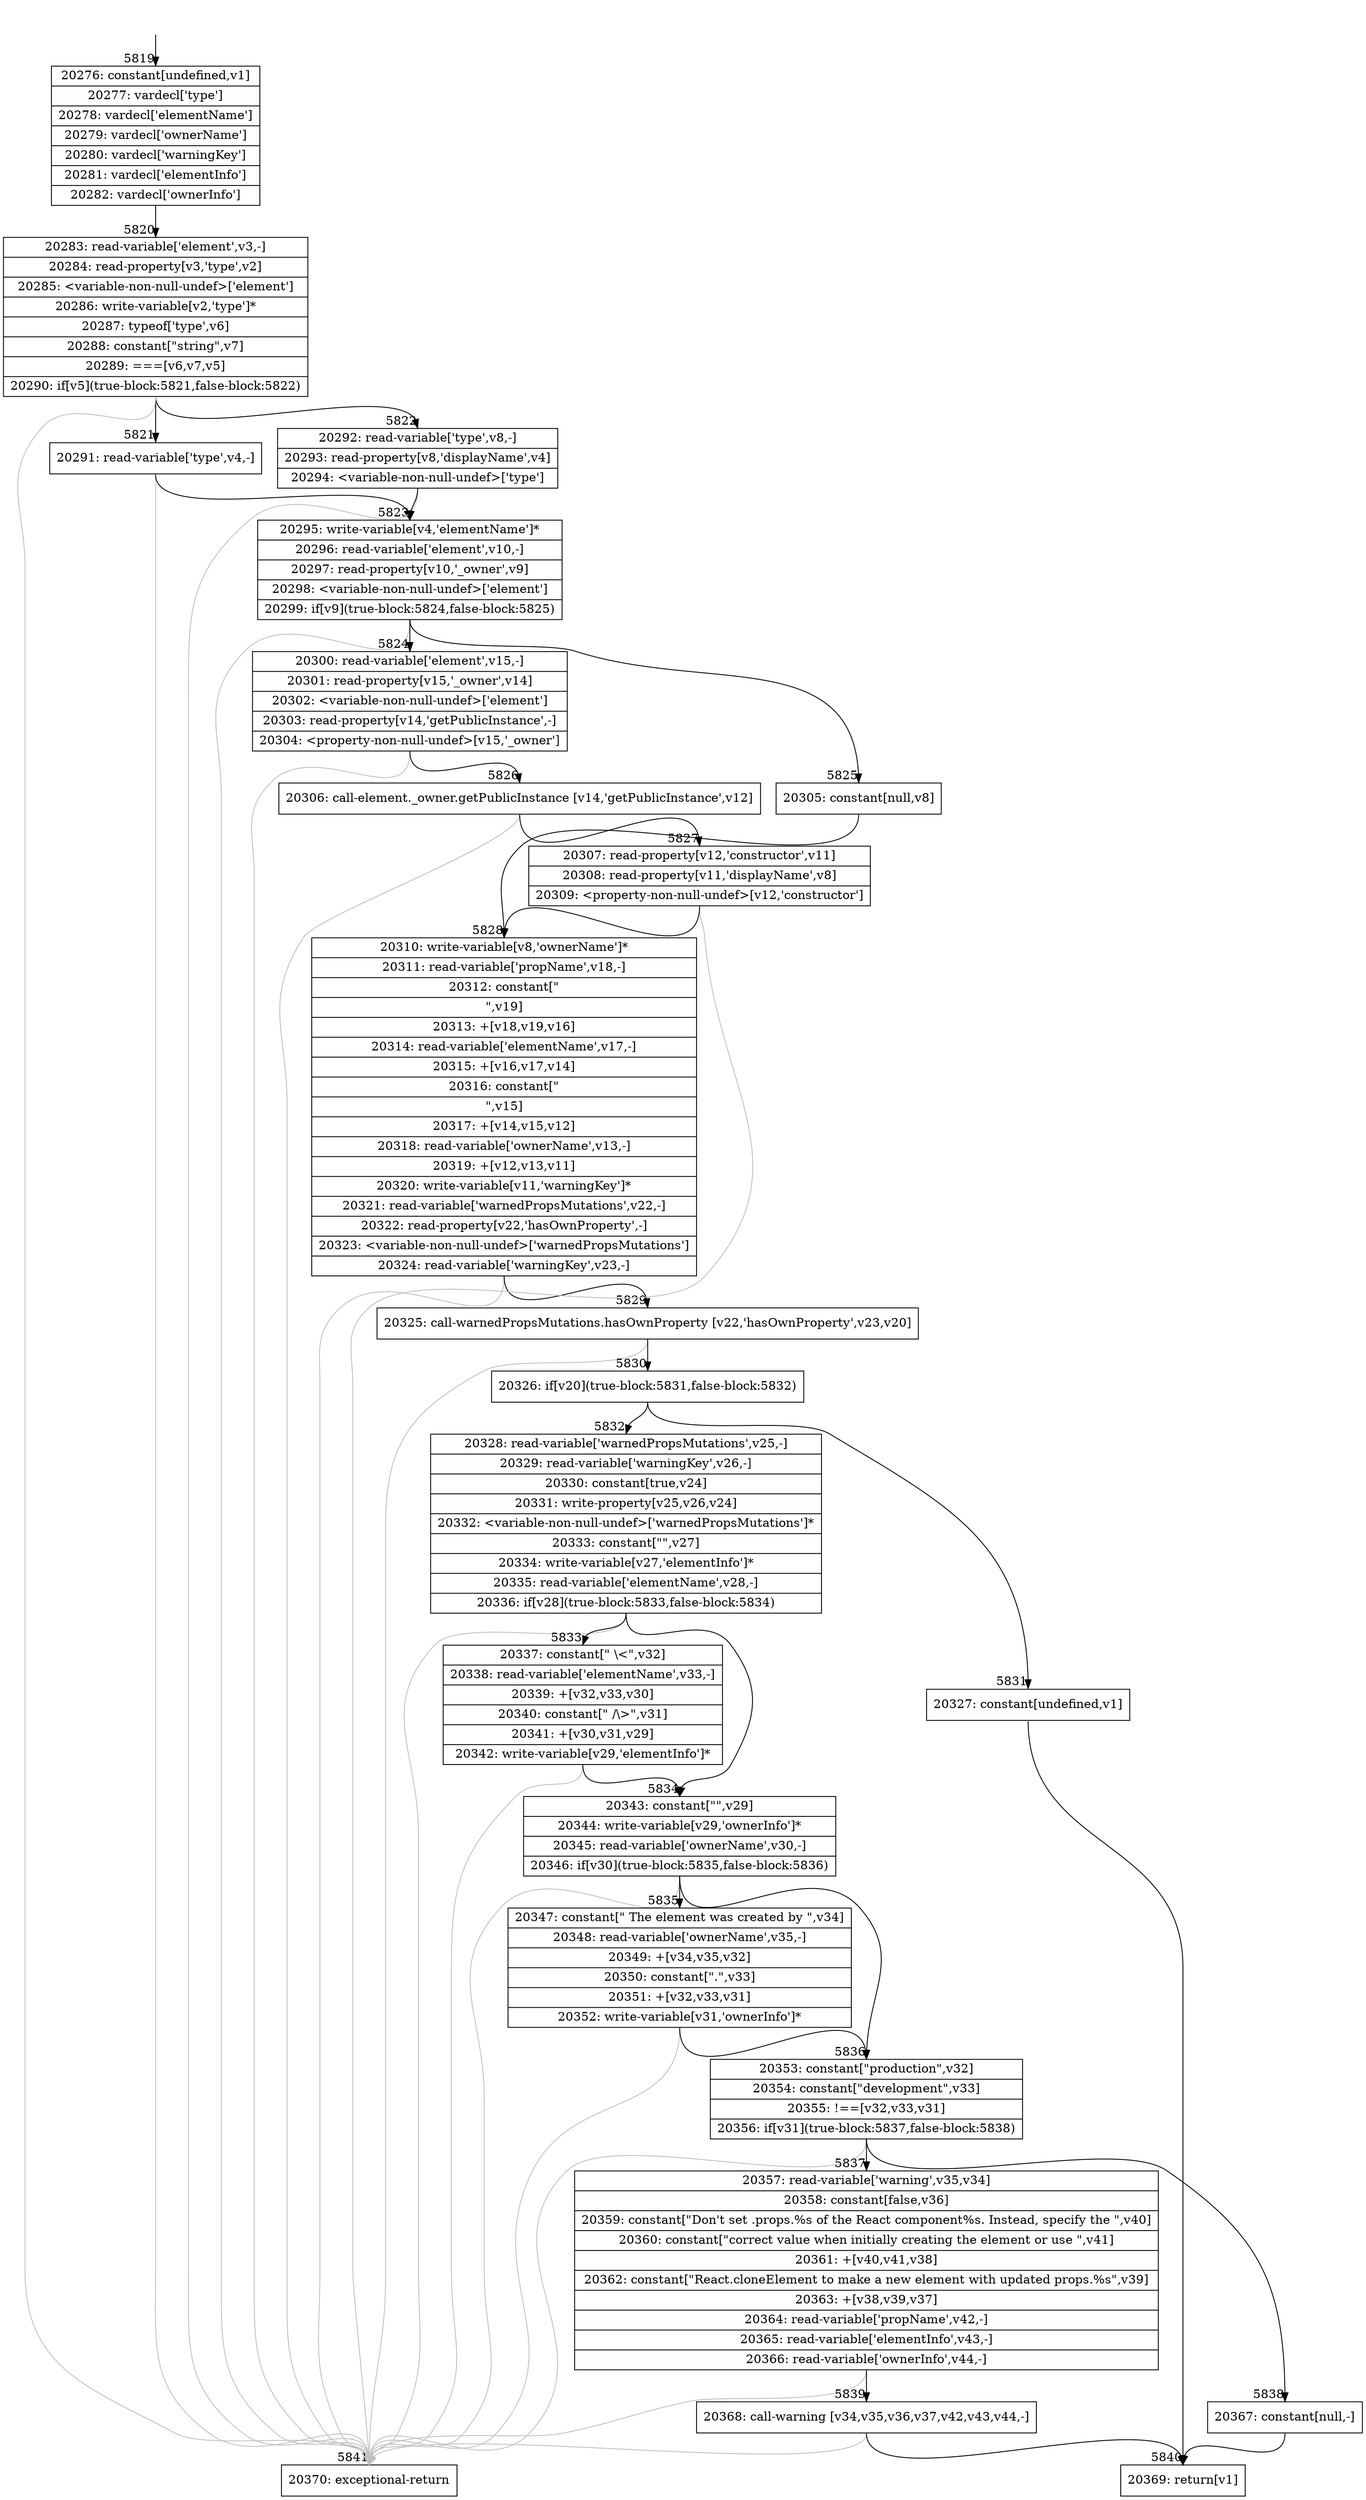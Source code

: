 digraph {
rankdir="TD"
BB_entry390[shape=none,label=""];
BB_entry390 -> BB5819 [tailport=s, headport=n, headlabel="    5819"]
BB5819 [shape=record label="{20276: constant[undefined,v1]|20277: vardecl['type']|20278: vardecl['elementName']|20279: vardecl['ownerName']|20280: vardecl['warningKey']|20281: vardecl['elementInfo']|20282: vardecl['ownerInfo']}" ] 
BB5819 -> BB5820 [tailport=s, headport=n, headlabel="      5820"]
BB5820 [shape=record label="{20283: read-variable['element',v3,-]|20284: read-property[v3,'type',v2]|20285: \<variable-non-null-undef\>['element']|20286: write-variable[v2,'type']*|20287: typeof['type',v6]|20288: constant[\"string\",v7]|20289: ===[v6,v7,v5]|20290: if[v5](true-block:5821,false-block:5822)}" ] 
BB5820 -> BB5821 [tailport=s, headport=n, headlabel="      5821"]
BB5820 -> BB5822 [tailport=s, headport=n, headlabel="      5822"]
BB5820 -> BB5841 [tailport=s, headport=n, color=gray, headlabel="      5841"]
BB5821 [shape=record label="{20291: read-variable['type',v4,-]}" ] 
BB5821 -> BB5823 [tailport=s, headport=n, headlabel="      5823"]
BB5821 -> BB5841 [tailport=s, headport=n, color=gray]
BB5822 [shape=record label="{20292: read-variable['type',v8,-]|20293: read-property[v8,'displayName',v4]|20294: \<variable-non-null-undef\>['type']}" ] 
BB5822 -> BB5823 [tailport=s, headport=n]
BB5822 -> BB5841 [tailport=s, headport=n, color=gray]
BB5823 [shape=record label="{20295: write-variable[v4,'elementName']*|20296: read-variable['element',v10,-]|20297: read-property[v10,'_owner',v9]|20298: \<variable-non-null-undef\>['element']|20299: if[v9](true-block:5824,false-block:5825)}" ] 
BB5823 -> BB5824 [tailport=s, headport=n, headlabel="      5824"]
BB5823 -> BB5825 [tailport=s, headport=n, headlabel="      5825"]
BB5823 -> BB5841 [tailport=s, headport=n, color=gray]
BB5824 [shape=record label="{20300: read-variable['element',v15,-]|20301: read-property[v15,'_owner',v14]|20302: \<variable-non-null-undef\>['element']|20303: read-property[v14,'getPublicInstance',-]|20304: \<property-non-null-undef\>[v15,'_owner']}" ] 
BB5824 -> BB5826 [tailport=s, headport=n, headlabel="      5826"]
BB5824 -> BB5841 [tailport=s, headport=n, color=gray]
BB5825 [shape=record label="{20305: constant[null,v8]}" ] 
BB5825 -> BB5828 [tailport=s, headport=n, headlabel="      5828"]
BB5826 [shape=record label="{20306: call-element._owner.getPublicInstance [v14,'getPublicInstance',v12]}" ] 
BB5826 -> BB5827 [tailport=s, headport=n, headlabel="      5827"]
BB5826 -> BB5841 [tailport=s, headport=n, color=gray]
BB5827 [shape=record label="{20307: read-property[v12,'constructor',v11]|20308: read-property[v11,'displayName',v8]|20309: \<property-non-null-undef\>[v12,'constructor']}" ] 
BB5827 -> BB5828 [tailport=s, headport=n]
BB5827 -> BB5841 [tailport=s, headport=n, color=gray]
BB5828 [shape=record label="{20310: write-variable[v8,'ownerName']*|20311: read-variable['propName',v18,-]|20312: constant[\"|\",v19]|20313: +[v18,v19,v16]|20314: read-variable['elementName',v17,-]|20315: +[v16,v17,v14]|20316: constant[\"|\",v15]|20317: +[v14,v15,v12]|20318: read-variable['ownerName',v13,-]|20319: +[v12,v13,v11]|20320: write-variable[v11,'warningKey']*|20321: read-variable['warnedPropsMutations',v22,-]|20322: read-property[v22,'hasOwnProperty',-]|20323: \<variable-non-null-undef\>['warnedPropsMutations']|20324: read-variable['warningKey',v23,-]}" ] 
BB5828 -> BB5829 [tailport=s, headport=n, headlabel="      5829"]
BB5828 -> BB5841 [tailport=s, headport=n, color=gray]
BB5829 [shape=record label="{20325: call-warnedPropsMutations.hasOwnProperty [v22,'hasOwnProperty',v23,v20]}" ] 
BB5829 -> BB5830 [tailport=s, headport=n, headlabel="      5830"]
BB5829 -> BB5841 [tailport=s, headport=n, color=gray]
BB5830 [shape=record label="{20326: if[v20](true-block:5831,false-block:5832)}" ] 
BB5830 -> BB5831 [tailport=s, headport=n, headlabel="      5831"]
BB5830 -> BB5832 [tailport=s, headport=n, headlabel="      5832"]
BB5831 [shape=record label="{20327: constant[undefined,v1]}" ] 
BB5831 -> BB5840 [tailport=s, headport=n, headlabel="      5840"]
BB5832 [shape=record label="{20328: read-variable['warnedPropsMutations',v25,-]|20329: read-variable['warningKey',v26,-]|20330: constant[true,v24]|20331: write-property[v25,v26,v24]|20332: \<variable-non-null-undef\>['warnedPropsMutations']*|20333: constant[\"\",v27]|20334: write-variable[v27,'elementInfo']*|20335: read-variable['elementName',v28,-]|20336: if[v28](true-block:5833,false-block:5834)}" ] 
BB5832 -> BB5833 [tailport=s, headport=n, headlabel="      5833"]
BB5832 -> BB5834 [tailport=s, headport=n, headlabel="      5834"]
BB5832 -> BB5841 [tailport=s, headport=n, color=gray]
BB5833 [shape=record label="{20337: constant[\" \\\<\",v32]|20338: read-variable['elementName',v33,-]|20339: +[v32,v33,v30]|20340: constant[\" /\\\>\",v31]|20341: +[v30,v31,v29]|20342: write-variable[v29,'elementInfo']*}" ] 
BB5833 -> BB5834 [tailport=s, headport=n]
BB5833 -> BB5841 [tailport=s, headport=n, color=gray]
BB5834 [shape=record label="{20343: constant[\"\",v29]|20344: write-variable[v29,'ownerInfo']*|20345: read-variable['ownerName',v30,-]|20346: if[v30](true-block:5835,false-block:5836)}" ] 
BB5834 -> BB5835 [tailport=s, headport=n, headlabel="      5835"]
BB5834 -> BB5836 [tailport=s, headport=n, headlabel="      5836"]
BB5834 -> BB5841 [tailport=s, headport=n, color=gray]
BB5835 [shape=record label="{20347: constant[\" The element was created by \",v34]|20348: read-variable['ownerName',v35,-]|20349: +[v34,v35,v32]|20350: constant[\".\",v33]|20351: +[v32,v33,v31]|20352: write-variable[v31,'ownerInfo']*}" ] 
BB5835 -> BB5836 [tailport=s, headport=n]
BB5835 -> BB5841 [tailport=s, headport=n, color=gray]
BB5836 [shape=record label="{20353: constant[\"production\",v32]|20354: constant[\"development\",v33]|20355: !==[v32,v33,v31]|20356: if[v31](true-block:5837,false-block:5838)}" ] 
BB5836 -> BB5837 [tailport=s, headport=n, headlabel="      5837"]
BB5836 -> BB5838 [tailport=s, headport=n, headlabel="      5838"]
BB5836 -> BB5841 [tailport=s, headport=n, color=gray]
BB5837 [shape=record label="{20357: read-variable['warning',v35,v34]|20358: constant[false,v36]|20359: constant[\"Don't set .props.%s of the React component%s. Instead, specify the \",v40]|20360: constant[\"correct value when initially creating the element or use \",v41]|20361: +[v40,v41,v38]|20362: constant[\"React.cloneElement to make a new element with updated props.%s\",v39]|20363: +[v38,v39,v37]|20364: read-variable['propName',v42,-]|20365: read-variable['elementInfo',v43,-]|20366: read-variable['ownerInfo',v44,-]}" ] 
BB5837 -> BB5839 [tailport=s, headport=n, headlabel="      5839"]
BB5837 -> BB5841 [tailport=s, headport=n, color=gray]
BB5838 [shape=record label="{20367: constant[null,-]}" ] 
BB5838 -> BB5840 [tailport=s, headport=n]
BB5839 [shape=record label="{20368: call-warning [v34,v35,v36,v37,v42,v43,v44,-]}" ] 
BB5839 -> BB5840 [tailport=s, headport=n]
BB5839 -> BB5841 [tailport=s, headport=n, color=gray]
BB5840 [shape=record label="{20369: return[v1]}" ] 
BB5841 [shape=record label="{20370: exceptional-return}" ] 
//#$~ 10404
}
